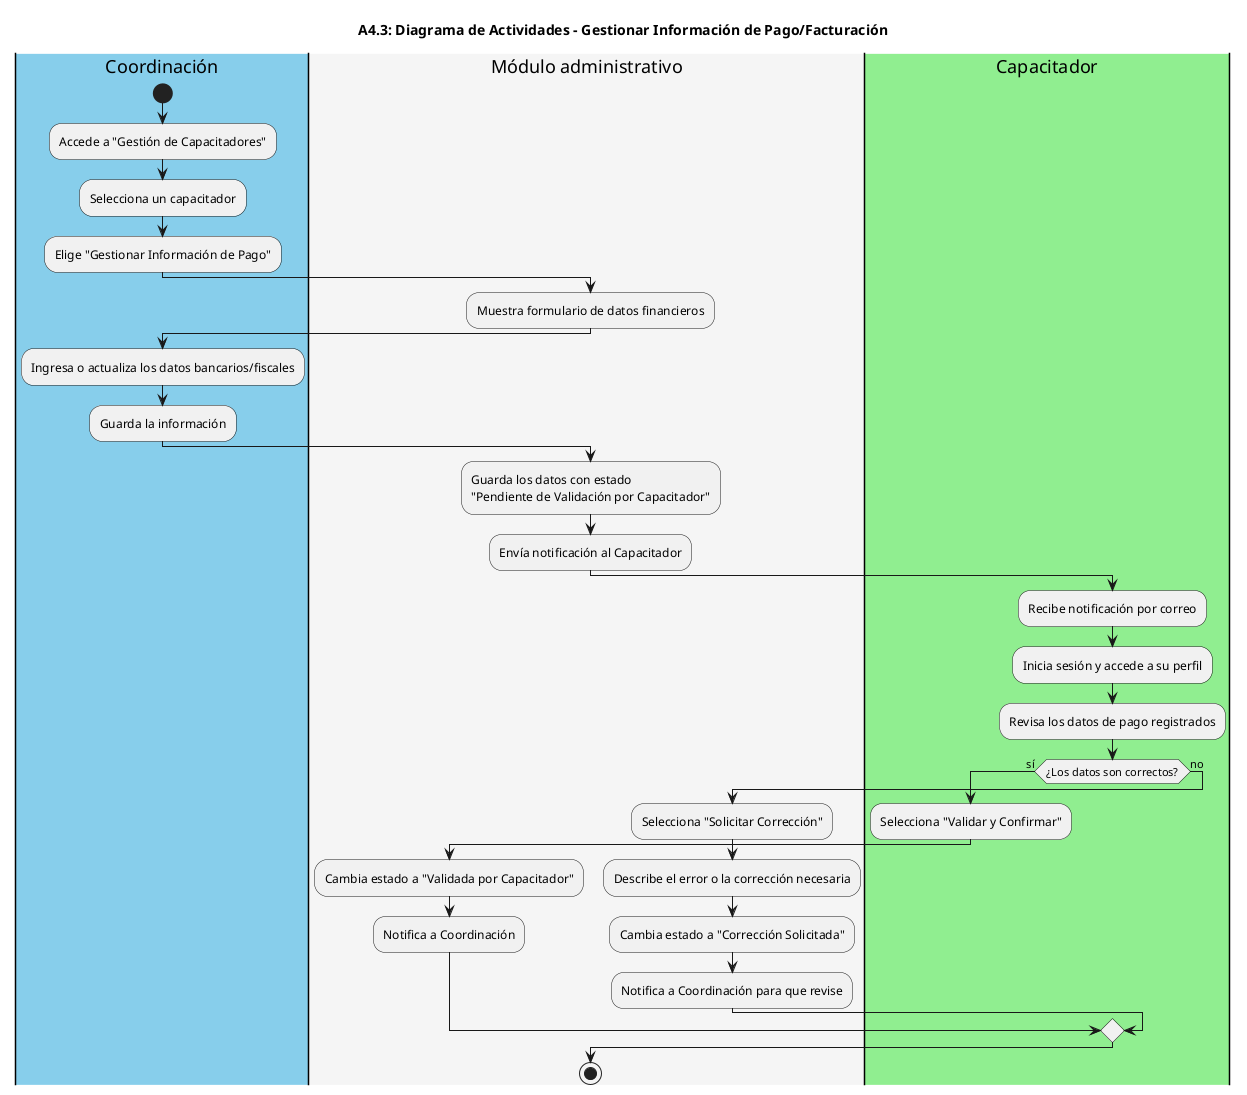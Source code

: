 @startuml
title A4.3: Diagrama de Actividades - Gestionar Información de Pago/Facturación

|#skyblue|Coordinación|
start
:Accede a "Gestión de Capacitadores";
:Selecciona un capacitador;
:Elige "Gestionar Información de Pago";

|#whitesmoke|Módulo administrativo|
:Muestra formulario de datos financieros;

|#skyblue|Coordinación|
:Ingresa o actualiza los datos bancarios/fiscales;
:Guarda la información;

|#whitesmoke|Módulo administrativo|
:Guarda los datos con estado
"Pendiente de Validación por Capacitador";
:Envía notificación al Capacitador;

|#lightgreen|Capacitador|
:Recibe notificación por correo;
:Inicia sesión y accede a su perfil;
:Revisa los datos de pago registrados;
if (¿Los datos son correctos?) then (sí)
  :Selecciona "Validar y Confirmar";
  |#whitesmoke|Módulo administrativo|
  :Cambia estado a "Validada por Capacitador";
  :Notifica a Coordinación;
else (no)
  :Selecciona "Solicitar Corrección";
  :Describe el error o la corrección necesaria;
  |#whitesmoke|Módulo administrativo|
  :Cambia estado a "Corrección Solicitada";
  :Notifica a Coordinación para que revise;
endif
stop
@enduml